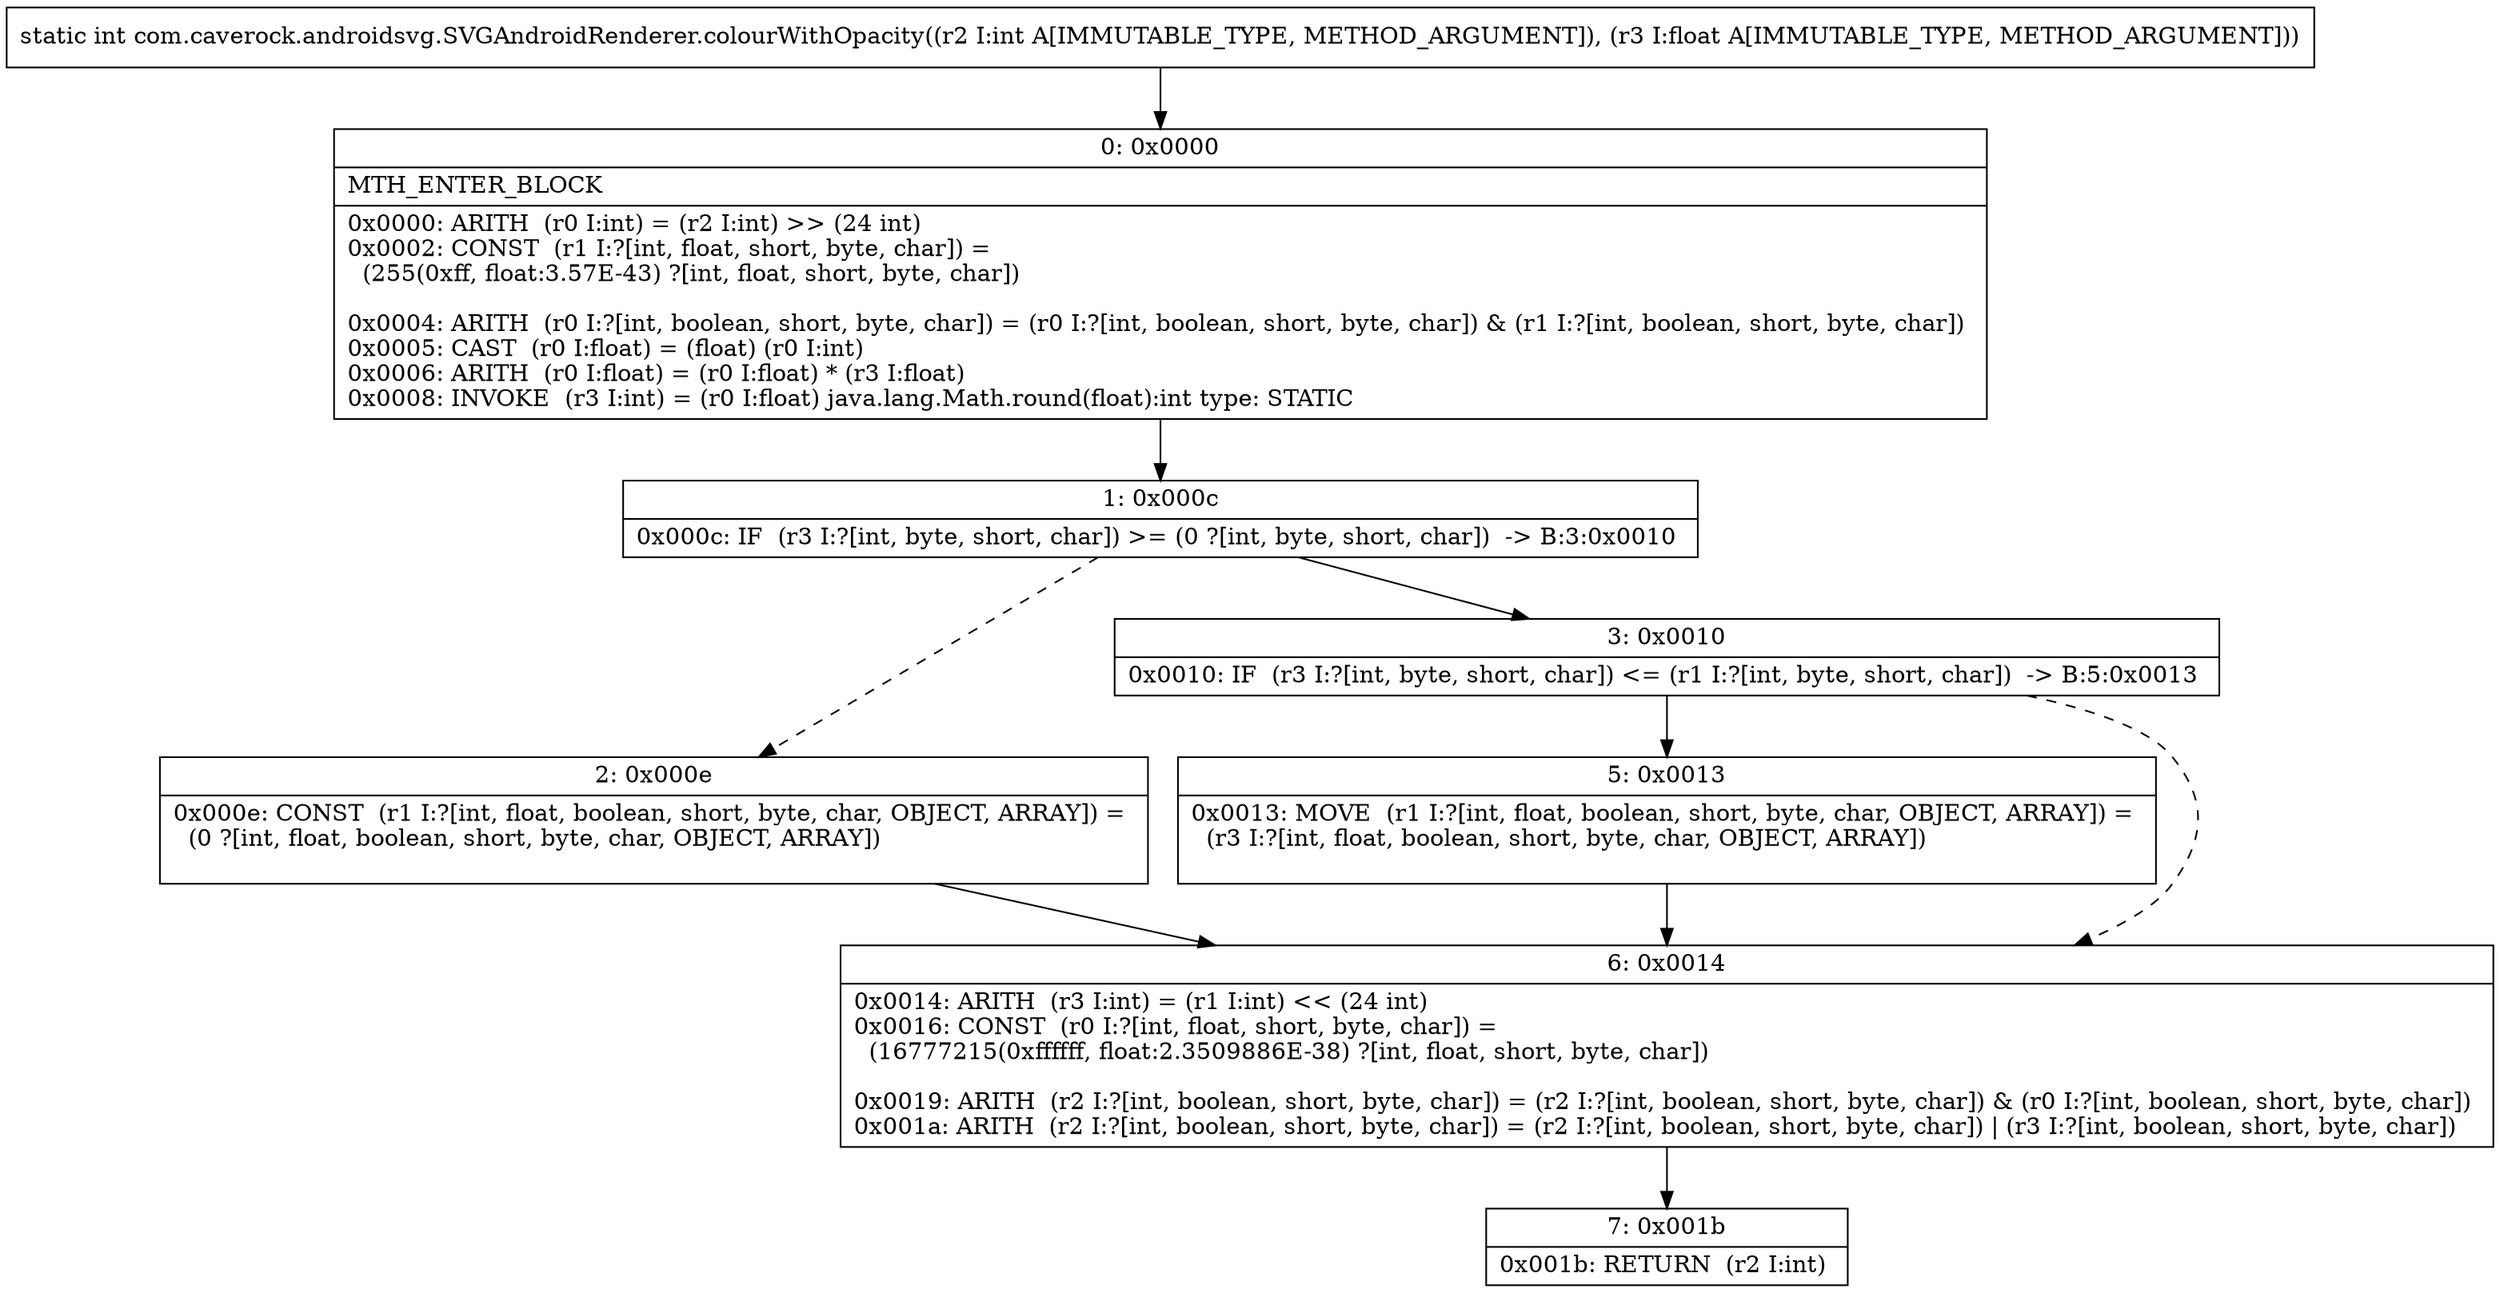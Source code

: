 digraph "CFG forcom.caverock.androidsvg.SVGAndroidRenderer.colourWithOpacity(IF)I" {
Node_0 [shape=record,label="{0\:\ 0x0000|MTH_ENTER_BLOCK\l|0x0000: ARITH  (r0 I:int) = (r2 I:int) \>\> (24 int) \l0x0002: CONST  (r1 I:?[int, float, short, byte, char]) = \l  (255(0xff, float:3.57E\-43) ?[int, float, short, byte, char])\l \l0x0004: ARITH  (r0 I:?[int, boolean, short, byte, char]) = (r0 I:?[int, boolean, short, byte, char]) & (r1 I:?[int, boolean, short, byte, char]) \l0x0005: CAST  (r0 I:float) = (float) (r0 I:int) \l0x0006: ARITH  (r0 I:float) = (r0 I:float) * (r3 I:float) \l0x0008: INVOKE  (r3 I:int) = (r0 I:float) java.lang.Math.round(float):int type: STATIC \l}"];
Node_1 [shape=record,label="{1\:\ 0x000c|0x000c: IF  (r3 I:?[int, byte, short, char]) \>= (0 ?[int, byte, short, char])  \-\> B:3:0x0010 \l}"];
Node_2 [shape=record,label="{2\:\ 0x000e|0x000e: CONST  (r1 I:?[int, float, boolean, short, byte, char, OBJECT, ARRAY]) = \l  (0 ?[int, float, boolean, short, byte, char, OBJECT, ARRAY])\l \l}"];
Node_3 [shape=record,label="{3\:\ 0x0010|0x0010: IF  (r3 I:?[int, byte, short, char]) \<= (r1 I:?[int, byte, short, char])  \-\> B:5:0x0013 \l}"];
Node_5 [shape=record,label="{5\:\ 0x0013|0x0013: MOVE  (r1 I:?[int, float, boolean, short, byte, char, OBJECT, ARRAY]) = \l  (r3 I:?[int, float, boolean, short, byte, char, OBJECT, ARRAY])\l \l}"];
Node_6 [shape=record,label="{6\:\ 0x0014|0x0014: ARITH  (r3 I:int) = (r1 I:int) \<\< (24 int) \l0x0016: CONST  (r0 I:?[int, float, short, byte, char]) = \l  (16777215(0xffffff, float:2.3509886E\-38) ?[int, float, short, byte, char])\l \l0x0019: ARITH  (r2 I:?[int, boolean, short, byte, char]) = (r2 I:?[int, boolean, short, byte, char]) & (r0 I:?[int, boolean, short, byte, char]) \l0x001a: ARITH  (r2 I:?[int, boolean, short, byte, char]) = (r2 I:?[int, boolean, short, byte, char]) \| (r3 I:?[int, boolean, short, byte, char]) \l}"];
Node_7 [shape=record,label="{7\:\ 0x001b|0x001b: RETURN  (r2 I:int) \l}"];
MethodNode[shape=record,label="{static int com.caverock.androidsvg.SVGAndroidRenderer.colourWithOpacity((r2 I:int A[IMMUTABLE_TYPE, METHOD_ARGUMENT]), (r3 I:float A[IMMUTABLE_TYPE, METHOD_ARGUMENT])) }"];
MethodNode -> Node_0;
Node_0 -> Node_1;
Node_1 -> Node_2[style=dashed];
Node_1 -> Node_3;
Node_2 -> Node_6;
Node_3 -> Node_5;
Node_3 -> Node_6[style=dashed];
Node_5 -> Node_6;
Node_6 -> Node_7;
}

